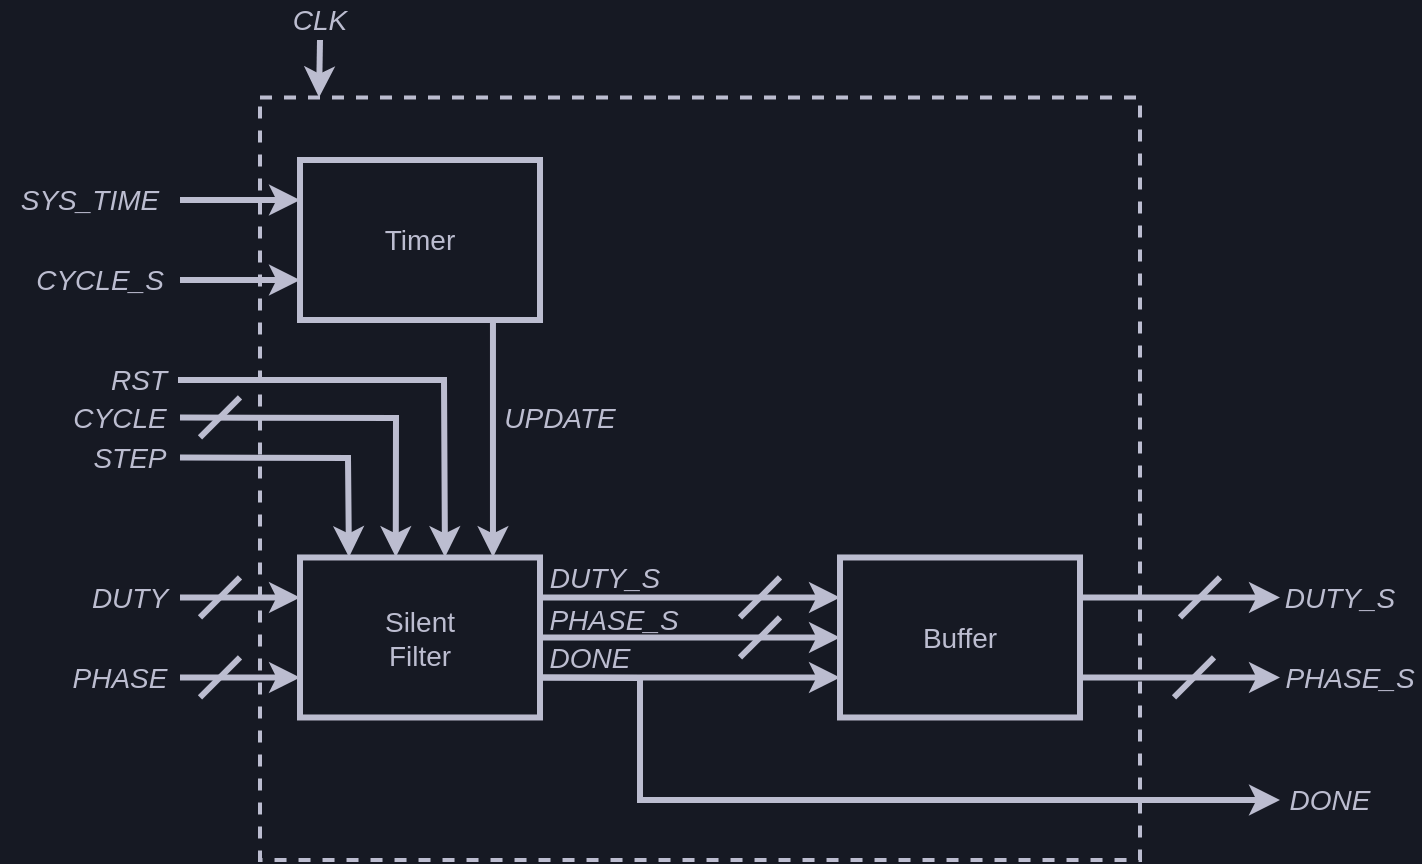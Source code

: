 <mxfile compressed="false">
    <diagram id="86R6ZRfhnQo9sD8B5-7s" name="Page-1">
        <mxGraphModel dx="433" dy="784" grid="1" gridSize="10" guides="1" tooltips="1" connect="1" arrows="1" fold="1" page="1" pageScale="1" pageWidth="827" pageHeight="1169" background="#161923" math="0" shadow="0">
            <root>
                <mxCell id="0"/>
                <mxCell id="1" parent="0"/>
                <mxCell id="34" value="" style="rounded=0;whiteSpace=wrap;html=1;labelBackgroundColor=none;fontSize=14;fontColor=#BCBDD0;strokeColor=#bcbdd0;strokeWidth=2;fillColor=none;dashed=1;" parent="1" vertex="1">
                    <mxGeometry x="370" y="568.74" width="440" height="381.26" as="geometry"/>
                </mxCell>
                <mxCell id="Envj31jSL4E8aKWLNrxv-4" value="" style="endArrow=classic;html=1;rounded=0;fontSize=14;fontColor=#BCBDD0;entryX=0;entryY=0.25;entryDx=0;entryDy=0;strokeColor=#bcbdd0;strokeWidth=3;exitX=1;exitY=0.5;exitDx=0;exitDy=0;" parent="1" source="Envj31jSL4E8aKWLNrxv-8" target="10" edge="1">
                    <mxGeometry width="50" height="50" relative="1" as="geometry">
                        <mxPoint x="310" y="818.74" as="sourcePoint"/>
                        <mxPoint x="390" y="818.74" as="targetPoint"/>
                    </mxGeometry>
                </mxCell>
                <mxCell id="Envj31jSL4E8aKWLNrxv-5" value="" style="endArrow=classic;html=1;rounded=0;fontSize=14;fontColor=#BCBDD0;entryX=0;entryY=0.75;entryDx=0;entryDy=0;strokeColor=#bcbdd0;strokeWidth=3;exitX=1;exitY=0.5;exitDx=0;exitDy=0;" parent="1" source="Envj31jSL4E8aKWLNrxv-9" target="10" edge="1">
                    <mxGeometry width="50" height="50" relative="1" as="geometry">
                        <mxPoint x="310" y="858.74" as="sourcePoint"/>
                        <mxPoint x="390" y="858.74" as="targetPoint"/>
                    </mxGeometry>
                </mxCell>
                <mxCell id="Envj31jSL4E8aKWLNrxv-6" value="" style="endArrow=none;html=1;rounded=0;fontSize=14;fontColor=#BCBDD0;strokeColor=#bcbdd0;strokeWidth=3;" parent="1" edge="1">
                    <mxGeometry width="50" height="50" relative="1" as="geometry">
                        <mxPoint x="340" y="828.74" as="sourcePoint"/>
                        <mxPoint x="360" y="808.74" as="targetPoint"/>
                    </mxGeometry>
                </mxCell>
                <mxCell id="Envj31jSL4E8aKWLNrxv-7" value="" style="endArrow=none;html=1;rounded=0;fontSize=14;fontColor=#BCBDD0;strokeColor=#bcbdd0;strokeWidth=3;" parent="1" edge="1">
                    <mxGeometry width="50" height="50" relative="1" as="geometry">
                        <mxPoint x="340" y="868.74" as="sourcePoint"/>
                        <mxPoint x="360" y="848.74" as="targetPoint"/>
                    </mxGeometry>
                </mxCell>
                <mxCell id="Envj31jSL4E8aKWLNrxv-8" value="&lt;i style=&quot;font-size: 14px;&quot;&gt;DUTY&lt;/i&gt;" style="text;html=1;strokeColor=none;fillColor=none;align=center;verticalAlign=middle;whiteSpace=wrap;rounded=0;labelBackgroundColor=none;fontSize=14;fontColor=#BCBDD0;" parent="1" vertex="1">
                    <mxGeometry x="280" y="798.74" width="50" height="40" as="geometry"/>
                </mxCell>
                <mxCell id="Envj31jSL4E8aKWLNrxv-9" value="&lt;i style=&quot;font-size: 14px;&quot;&gt;PHASE&lt;/i&gt;" style="text;html=1;strokeColor=none;fillColor=none;align=center;verticalAlign=middle;whiteSpace=wrap;rounded=0;labelBackgroundColor=none;fontSize=14;fontColor=#BCBDD0;" parent="1" vertex="1">
                    <mxGeometry x="270" y="838.74" width="60" height="40" as="geometry"/>
                </mxCell>
                <mxCell id="CctJdnO_5R8gQSGLH6jG-4" value="CLK" style="text;html=1;strokeColor=none;fillColor=none;align=center;verticalAlign=middle;whiteSpace=wrap;rounded=0;labelBackgroundColor=none;fontSize=14;fontColor=#BCBDD0;fontStyle=2" parent="1" vertex="1">
                    <mxGeometry x="370" y="520" width="60" height="20" as="geometry"/>
                </mxCell>
                <mxCell id="CctJdnO_5R8gQSGLH6jG-5" value="" style="endArrow=classic;html=1;rounded=0;fontSize=14;fontColor=#BCBDD0;strokeColor=#bcbdd0;strokeWidth=3;entryX=0.093;entryY=-0.003;entryDx=0;entryDy=0;exitX=0.5;exitY=1;exitDx=0;exitDy=0;entryPerimeter=0;" parent="1" source="CctJdnO_5R8gQSGLH6jG-4" edge="1">
                    <mxGeometry width="50" height="50" relative="1" as="geometry">
                        <mxPoint x="460" y="810" as="sourcePoint"/>
                        <mxPoint x="399.52" y="568.74" as="targetPoint"/>
                    </mxGeometry>
                </mxCell>
                <mxCell id="3" value="&lt;font style=&quot;font-size: 14px;&quot;&gt;Buffer&lt;br style=&quot;font-size: 14px;&quot;&gt;&lt;/font&gt;" style="rounded=0;whiteSpace=wrap;html=1;fontColor=#BCBDD0;labelBackgroundColor=none;fillColor=none;strokeColor=#bcbdd0;strokeWidth=3;fontSize=14;" parent="1" vertex="1">
                    <mxGeometry x="660" y="798.74" width="120" height="80" as="geometry"/>
                </mxCell>
                <mxCell id="10" value="&lt;font style=&quot;font-size: 14px;&quot;&gt;Silent&lt;br style=&quot;font-size: 14px;&quot;&gt;Filter&lt;br style=&quot;font-size: 14px;&quot;&gt;&lt;/font&gt;" style="rounded=0;whiteSpace=wrap;html=1;fontColor=#BCBDD0;labelBackgroundColor=none;fillColor=none;strokeColor=#bcbdd0;strokeWidth=3;fontSize=14;" parent="1" vertex="1">
                    <mxGeometry x="390" y="798.74" width="120" height="80" as="geometry"/>
                </mxCell>
                <mxCell id="11" value="" style="endArrow=classic;html=1;rounded=0;fontSize=14;fontColor=#BCBDD0;entryX=0;entryY=0.25;entryDx=0;entryDy=0;strokeColor=#bcbdd0;strokeWidth=3;exitX=1;exitY=0.25;exitDx=0;exitDy=0;" parent="1" source="10" target="3" edge="1">
                    <mxGeometry width="50" height="50" relative="1" as="geometry">
                        <mxPoint x="590" y="818.74" as="sourcePoint"/>
                        <mxPoint x="650" y="818.74" as="targetPoint"/>
                    </mxGeometry>
                </mxCell>
                <mxCell id="12" value="" style="endArrow=classic;html=1;rounded=0;fontSize=14;fontColor=#BCBDD0;entryX=0;entryY=0.5;entryDx=0;entryDy=0;strokeColor=#bcbdd0;strokeWidth=3;exitX=1;exitY=0.5;exitDx=0;exitDy=0;" parent="1" source="10" target="3" edge="1">
                    <mxGeometry width="50" height="50" relative="1" as="geometry">
                        <mxPoint x="590" y="858.74" as="sourcePoint"/>
                        <mxPoint x="650" y="858.74" as="targetPoint"/>
                    </mxGeometry>
                </mxCell>
                <mxCell id="14" value="" style="endArrow=none;html=1;rounded=0;fontSize=14;fontColor=#BCBDD0;strokeColor=#bcbdd0;strokeWidth=3;" parent="1" edge="1">
                    <mxGeometry width="50" height="50" relative="1" as="geometry">
                        <mxPoint x="610" y="848.74" as="sourcePoint"/>
                        <mxPoint x="630" y="828.74" as="targetPoint"/>
                    </mxGeometry>
                </mxCell>
                <mxCell id="17" value="&lt;i style=&quot;font-size: 14px;&quot;&gt;DUTY_S&lt;/i&gt;" style="text;html=1;strokeColor=none;fillColor=none;align=center;verticalAlign=middle;whiteSpace=wrap;rounded=0;labelBackgroundColor=none;fontSize=14;fontColor=#BCBDD0;" parent="1" vertex="1">
                    <mxGeometry x="515" y="788.74" width="55" height="40" as="geometry"/>
                </mxCell>
                <mxCell id="18" value="&lt;i style=&quot;font-size: 14px;&quot;&gt;PHASE_S&lt;/i&gt;" style="text;html=1;strokeColor=none;fillColor=none;align=center;verticalAlign=middle;whiteSpace=wrap;rounded=0;labelBackgroundColor=none;fontSize=14;fontColor=#BCBDD0;" parent="1" vertex="1">
                    <mxGeometry x="512.5" y="810" width="67.5" height="40" as="geometry"/>
                </mxCell>
                <mxCell id="19" value="&lt;i style=&quot;font-size: 14px;&quot;&gt;SYS_TIME&lt;/i&gt;" style="text;html=1;strokeColor=none;fillColor=none;align=center;verticalAlign=middle;whiteSpace=wrap;rounded=0;labelBackgroundColor=none;fontSize=14;fontColor=#BCBDD0;" parent="1" vertex="1">
                    <mxGeometry x="240" y="600" width="90" height="40" as="geometry"/>
                </mxCell>
                <mxCell id="20" value="" style="endArrow=classic;html=1;rounded=0;fontSize=14;fontColor=#BCBDD0;entryX=0;entryY=0.25;entryDx=0;entryDy=0;strokeColor=#bcbdd0;strokeWidth=3;exitX=1;exitY=0.5;exitDx=0;exitDy=0;" parent="1" source="19" target="36" edge="1">
                    <mxGeometry width="50" height="50" relative="1" as="geometry">
                        <mxPoint x="340" y="828.74" as="sourcePoint"/>
                        <mxPoint x="400" y="828.74" as="targetPoint"/>
                    </mxGeometry>
                </mxCell>
                <mxCell id="21" value="&lt;i style=&quot;font-size: 14px;&quot;&gt;CYCLE_S&lt;/i&gt;" style="text;html=1;strokeColor=none;fillColor=none;align=center;verticalAlign=middle;whiteSpace=wrap;rounded=0;labelBackgroundColor=none;fontSize=14;fontColor=#BCBDD0;" parent="1" vertex="1">
                    <mxGeometry x="250" y="640" width="80" height="40" as="geometry"/>
                </mxCell>
                <mxCell id="22" value="&lt;i style=&quot;font-size: 14px;&quot;&gt;STEP&lt;/i&gt;" style="text;html=1;strokeColor=none;fillColor=none;align=center;verticalAlign=middle;whiteSpace=wrap;rounded=0;labelBackgroundColor=none;fontSize=14;fontColor=#BCBDD0;" parent="1" vertex="1">
                    <mxGeometry x="280" y="728.74" width="50" height="40" as="geometry"/>
                </mxCell>
                <mxCell id="23" value="" style="endArrow=classic;html=1;rounded=0;fontSize=14;fontColor=#BCBDD0;entryX=0;entryY=0.75;entryDx=0;entryDy=0;strokeColor=#bcbdd0;strokeWidth=3;exitX=1;exitY=0.5;exitDx=0;exitDy=0;" parent="1" source="21" target="36" edge="1">
                    <mxGeometry width="50" height="50" relative="1" as="geometry">
                        <mxPoint x="340" y="698.74" as="sourcePoint"/>
                        <mxPoint x="490" y="808.74" as="targetPoint"/>
                    </mxGeometry>
                </mxCell>
                <mxCell id="24" value="" style="endArrow=classic;html=1;rounded=0;fontSize=14;fontColor=#BCBDD0;entryX=0.204;entryY=-0.002;entryDx=0;entryDy=0;strokeColor=#bcbdd0;strokeWidth=3;exitX=1;exitY=0.5;exitDx=0;exitDy=0;entryPerimeter=0;" parent="1" source="22" target="10" edge="1">
                    <mxGeometry width="50" height="50" relative="1" as="geometry">
                        <mxPoint x="340" y="728.74" as="sourcePoint"/>
                        <mxPoint x="460" y="808.74" as="targetPoint"/>
                        <Array as="points">
                            <mxPoint x="414" y="749"/>
                        </Array>
                    </mxGeometry>
                </mxCell>
                <mxCell id="25" value="" style="endArrow=none;html=1;rounded=0;fontSize=14;fontColor=#BCBDD0;strokeColor=#bcbdd0;strokeWidth=3;" parent="1" edge="1">
                    <mxGeometry width="50" height="50" relative="1" as="geometry">
                        <mxPoint x="610" y="828.74" as="sourcePoint"/>
                        <mxPoint x="630" y="808.74" as="targetPoint"/>
                    </mxGeometry>
                </mxCell>
                <mxCell id="26" value="" style="endArrow=classic;html=1;rounded=0;fontSize=14;fontColor=#BCBDD0;entryX=0;entryY=0.5;entryDx=0;entryDy=0;strokeColor=#bcbdd0;strokeWidth=3;exitX=1;exitY=0.25;exitDx=0;exitDy=0;" parent="1" source="3" target="29" edge="1">
                    <mxGeometry width="50" height="50" relative="1" as="geometry">
                        <mxPoint x="780" y="818.74" as="sourcePoint"/>
                        <mxPoint x="930" y="818.74" as="targetPoint"/>
                    </mxGeometry>
                </mxCell>
                <mxCell id="27" value="" style="endArrow=classic;html=1;rounded=0;fontSize=14;fontColor=#BCBDD0;entryX=0;entryY=0.5;entryDx=0;entryDy=0;strokeColor=#bcbdd0;strokeWidth=3;exitX=1;exitY=0.75;exitDx=0;exitDy=0;" parent="1" source="3" target="30" edge="1">
                    <mxGeometry width="50" height="50" relative="1" as="geometry">
                        <mxPoint x="780" y="858.74" as="sourcePoint"/>
                        <mxPoint x="930" y="858.74" as="targetPoint"/>
                    </mxGeometry>
                </mxCell>
                <mxCell id="28" value="" style="endArrow=none;html=1;rounded=0;fontSize=14;fontColor=#BCBDD0;strokeColor=#bcbdd0;strokeWidth=3;" parent="1" edge="1">
                    <mxGeometry width="50" height="50" relative="1" as="geometry">
                        <mxPoint x="827" y="868.74" as="sourcePoint"/>
                        <mxPoint x="847" y="848.74" as="targetPoint"/>
                    </mxGeometry>
                </mxCell>
                <mxCell id="29" value="&lt;i style=&quot;font-size: 14px;&quot;&gt;DUTY_S&lt;/i&gt;" style="text;html=1;strokeColor=none;fillColor=none;align=center;verticalAlign=middle;whiteSpace=wrap;rounded=0;labelBackgroundColor=none;fontSize=14;fontColor=#BCBDD0;" parent="1" vertex="1">
                    <mxGeometry x="880" y="798.74" width="60" height="40" as="geometry"/>
                </mxCell>
                <mxCell id="30" value="&lt;i style=&quot;font-size: 14px;&quot;&gt;PHASE_S&lt;/i&gt;" style="text;html=1;strokeColor=none;fillColor=none;align=center;verticalAlign=middle;whiteSpace=wrap;rounded=0;labelBackgroundColor=none;fontSize=14;fontColor=#BCBDD0;" parent="1" vertex="1">
                    <mxGeometry x="880" y="838.74" width="70" height="40" as="geometry"/>
                </mxCell>
                <mxCell id="31" value="" style="endArrow=none;html=1;rounded=0;fontSize=14;fontColor=#BCBDD0;strokeColor=#bcbdd0;strokeWidth=3;" parent="1" edge="1">
                    <mxGeometry width="50" height="50" relative="1" as="geometry">
                        <mxPoint x="830" y="828.74" as="sourcePoint"/>
                        <mxPoint x="850" y="808.74" as="targetPoint"/>
                        <Array as="points">
                            <mxPoint x="840" y="818.74"/>
                        </Array>
                    </mxGeometry>
                </mxCell>
                <mxCell id="36" value="&lt;font style=&quot;font-size: 14px;&quot;&gt;Timer&lt;/font&gt;" style="rounded=0;whiteSpace=wrap;html=1;fontColor=#BCBDD0;labelBackgroundColor=none;fillColor=none;strokeColor=#bcbdd0;strokeWidth=3;fontSize=14;" parent="1" vertex="1">
                    <mxGeometry x="390" y="600" width="120" height="80" as="geometry"/>
                </mxCell>
                <mxCell id="38" value="" style="endArrow=classic;html=1;rounded=0;fontSize=14;fontColor=#BCBDD0;entryX=0.804;entryY=-0.002;entryDx=0;entryDy=0;strokeColor=#bcbdd0;strokeWidth=3;exitX=0.804;exitY=1.004;exitDx=0;exitDy=0;entryPerimeter=0;exitPerimeter=0;" parent="1" source="36" target="10" edge="1">
                    <mxGeometry width="50" height="50" relative="1" as="geometry">
                        <mxPoint x="340" y="658.74" as="sourcePoint"/>
                        <mxPoint x="400" y="658.74" as="targetPoint"/>
                    </mxGeometry>
                </mxCell>
                <mxCell id="42" value="UPDATE" style="text;html=1;strokeColor=none;fillColor=none;align=center;verticalAlign=middle;whiteSpace=wrap;rounded=0;labelBackgroundColor=none;fontSize=14;fontColor=#BCBDD0;fontStyle=2" parent="1" vertex="1">
                    <mxGeometry x="490" y="718.74" width="60" height="20" as="geometry"/>
                </mxCell>
                <mxCell id="43" value="&lt;i style=&quot;font-size: 14px;&quot;&gt;CYCLE&lt;/i&gt;" style="text;html=1;strokeColor=none;fillColor=none;align=center;verticalAlign=middle;whiteSpace=wrap;rounded=0;labelBackgroundColor=none;fontSize=14;fontColor=#BCBDD0;" parent="1" vertex="1">
                    <mxGeometry x="270" y="708.74" width="60" height="40" as="geometry"/>
                </mxCell>
                <mxCell id="44" value="" style="endArrow=classic;html=1;rounded=0;fontSize=14;fontColor=#BCBDD0;entryX=0.399;entryY=-0.002;entryDx=0;entryDy=0;strokeColor=#bcbdd0;strokeWidth=3;exitX=1;exitY=0.5;exitDx=0;exitDy=0;entryPerimeter=0;" parent="1" source="43" target="10" edge="1">
                    <mxGeometry width="50" height="50" relative="1" as="geometry">
                        <mxPoint x="340" y="758.74" as="sourcePoint"/>
                        <mxPoint x="430" y="808.74" as="targetPoint"/>
                        <Array as="points">
                            <mxPoint x="438" y="729"/>
                        </Array>
                    </mxGeometry>
                </mxCell>
                <mxCell id="45" value="" style="endArrow=none;html=1;rounded=0;fontSize=14;fontColor=#BCBDD0;strokeColor=#bcbdd0;strokeWidth=3;" parent="1" edge="1">
                    <mxGeometry width="50" height="50" relative="1" as="geometry">
                        <mxPoint x="340" y="738.74" as="sourcePoint"/>
                        <mxPoint x="360" y="718.74" as="targetPoint"/>
                    </mxGeometry>
                </mxCell>
                <mxCell id="46" value="" style="endArrow=classic;html=1;rounded=0;fontSize=14;fontColor=#BCBDD0;entryX=0;entryY=0.75;entryDx=0;entryDy=0;strokeColor=#bcbdd0;strokeWidth=3;exitX=1;exitY=0.75;exitDx=0;exitDy=0;" parent="1" source="10" target="3" edge="1">
                    <mxGeometry width="50" height="50" relative="1" as="geometry">
                        <mxPoint x="510" y="930" as="sourcePoint"/>
                        <mxPoint x="660" y="930" as="targetPoint"/>
                    </mxGeometry>
                </mxCell>
                <mxCell id="47" value="&lt;i style=&quot;font-size: 14px;&quot;&gt;DONE&lt;/i&gt;" style="text;html=1;strokeColor=none;fillColor=none;align=center;verticalAlign=middle;whiteSpace=wrap;rounded=0;labelBackgroundColor=none;fontSize=14;fontColor=#BCBDD0;" parent="1" vertex="1">
                    <mxGeometry x="510" y="828.74" width="50" height="40" as="geometry"/>
                </mxCell>
                <mxCell id="51" value="" style="endArrow=classic;html=1;rounded=0;fontSize=14;fontColor=#BCBDD0;strokeColor=#bcbdd0;strokeWidth=3;exitX=0;exitY=0.75;exitDx=0;exitDy=0;" parent="1" source="47" edge="1">
                    <mxGeometry width="50" height="50" relative="1" as="geometry">
                        <mxPoint x="520" y="868.74" as="sourcePoint"/>
                        <mxPoint x="880" y="920" as="targetPoint"/>
                        <Array as="points">
                            <mxPoint x="560" y="859"/>
                            <mxPoint x="560" y="920"/>
                        </Array>
                    </mxGeometry>
                </mxCell>
                <mxCell id="52" value="&lt;i style=&quot;font-size: 14px;&quot;&gt;DONE&lt;/i&gt;" style="text;html=1;strokeColor=none;fillColor=none;align=center;verticalAlign=middle;whiteSpace=wrap;rounded=0;labelBackgroundColor=none;fontSize=14;fontColor=#BCBDD0;" parent="1" vertex="1">
                    <mxGeometry x="880" y="900" width="50" height="40" as="geometry"/>
                </mxCell>
                <mxCell id="56" value="&lt;i style=&quot;font-size: 14px&quot;&gt;RST&lt;/i&gt;" style="text;html=1;strokeColor=none;fillColor=none;align=center;verticalAlign=middle;whiteSpace=wrap;rounded=0;labelBackgroundColor=none;fontSize=14;fontColor=#BCBDD0;" vertex="1" parent="1">
                    <mxGeometry x="290" y="690" width="39" height="40" as="geometry"/>
                </mxCell>
                <mxCell id="57" value="" style="endArrow=classic;html=1;rounded=0;fontSize=14;fontColor=#BCBDD0;entryX=0.604;entryY=-0.002;entryDx=0;entryDy=0;strokeColor=#bcbdd0;strokeWidth=3;exitX=1;exitY=0.5;exitDx=0;exitDy=0;entryPerimeter=0;" edge="1" parent="1" source="56" target="10">
                    <mxGeometry width="50" height="50" relative="1" as="geometry">
                        <mxPoint x="339" y="690" as="sourcePoint"/>
                        <mxPoint x="413.48" y="759.84" as="targetPoint"/>
                        <Array as="points">
                            <mxPoint x="462" y="710"/>
                        </Array>
                    </mxGeometry>
                </mxCell>
            </root>
        </mxGraphModel>
    </diagram>
</mxfile>